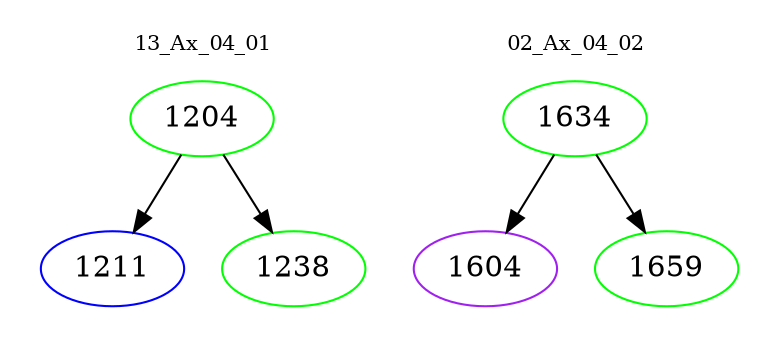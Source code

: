digraph{
subgraph cluster_0 {
color = white
label = "13_Ax_04_01";
fontsize=10;
T0_1204 [label="1204", color="green"]
T0_1204 -> T0_1211 [color="black"]
T0_1211 [label="1211", color="blue"]
T0_1204 -> T0_1238 [color="black"]
T0_1238 [label="1238", color="green"]
}
subgraph cluster_1 {
color = white
label = "02_Ax_04_02";
fontsize=10;
T1_1634 [label="1634", color="green"]
T1_1634 -> T1_1604 [color="black"]
T1_1604 [label="1604", color="purple"]
T1_1634 -> T1_1659 [color="black"]
T1_1659 [label="1659", color="green"]
}
}
